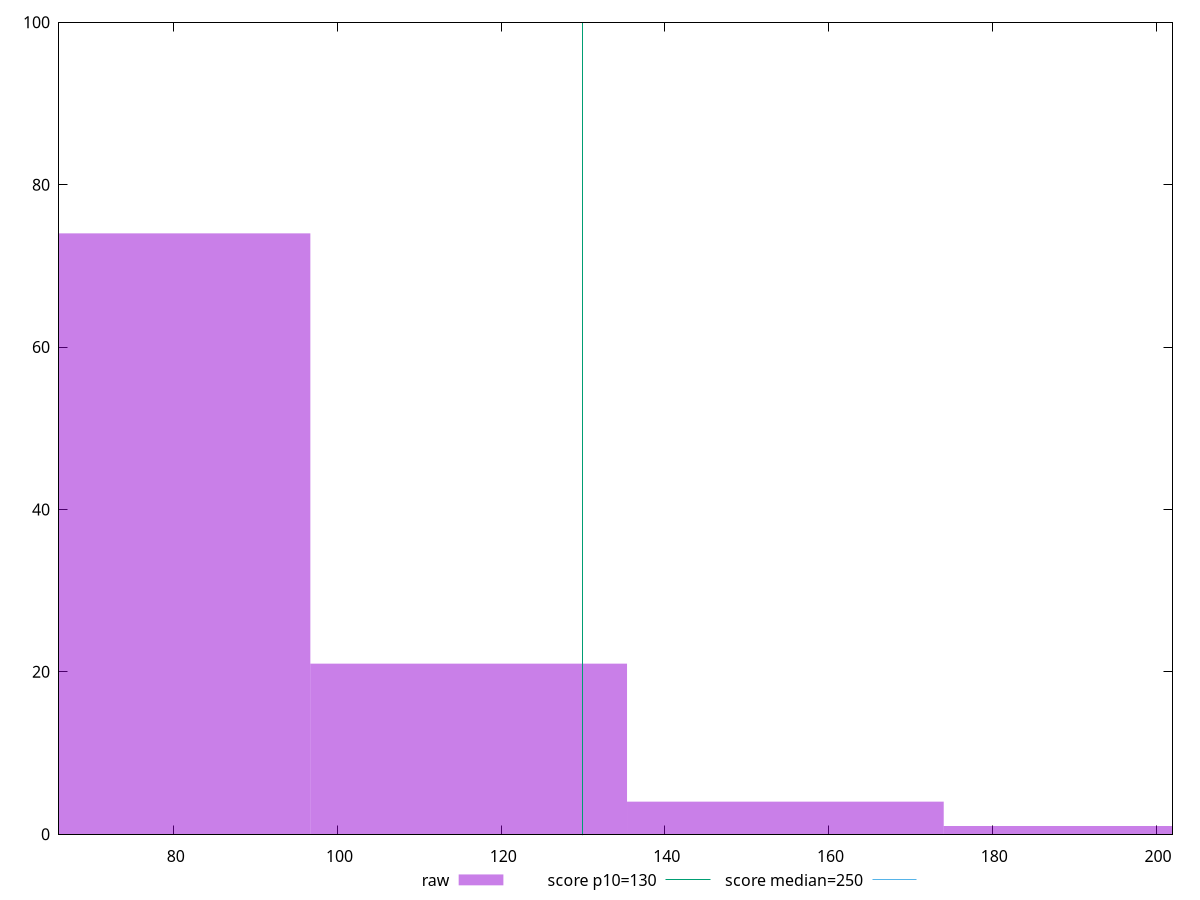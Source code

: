 reset

$raw <<EOF
116.03869475014992 21
154.71825966686654 4
77.35912983343327 74
193.39782458358317 1
EOF

set key outside below
set boxwidth 38.679564916716636
set xrange [66:202]
set yrange [0:100]
set trange [0:100]
set style fill transparent solid 0.5 noborder

set parametric
set terminal svg size 640, 490 enhanced background rgb 'white'
set output "report_00017_2021-02-10T15-08-03.406Z/max-potential-fid/samples/pages+cached+noadtech+nomedia/raw/histogram.svg"

plot $raw title "raw" with boxes, \
     130,t title "score p10=130", \
     250,t title "score median=250"

reset
